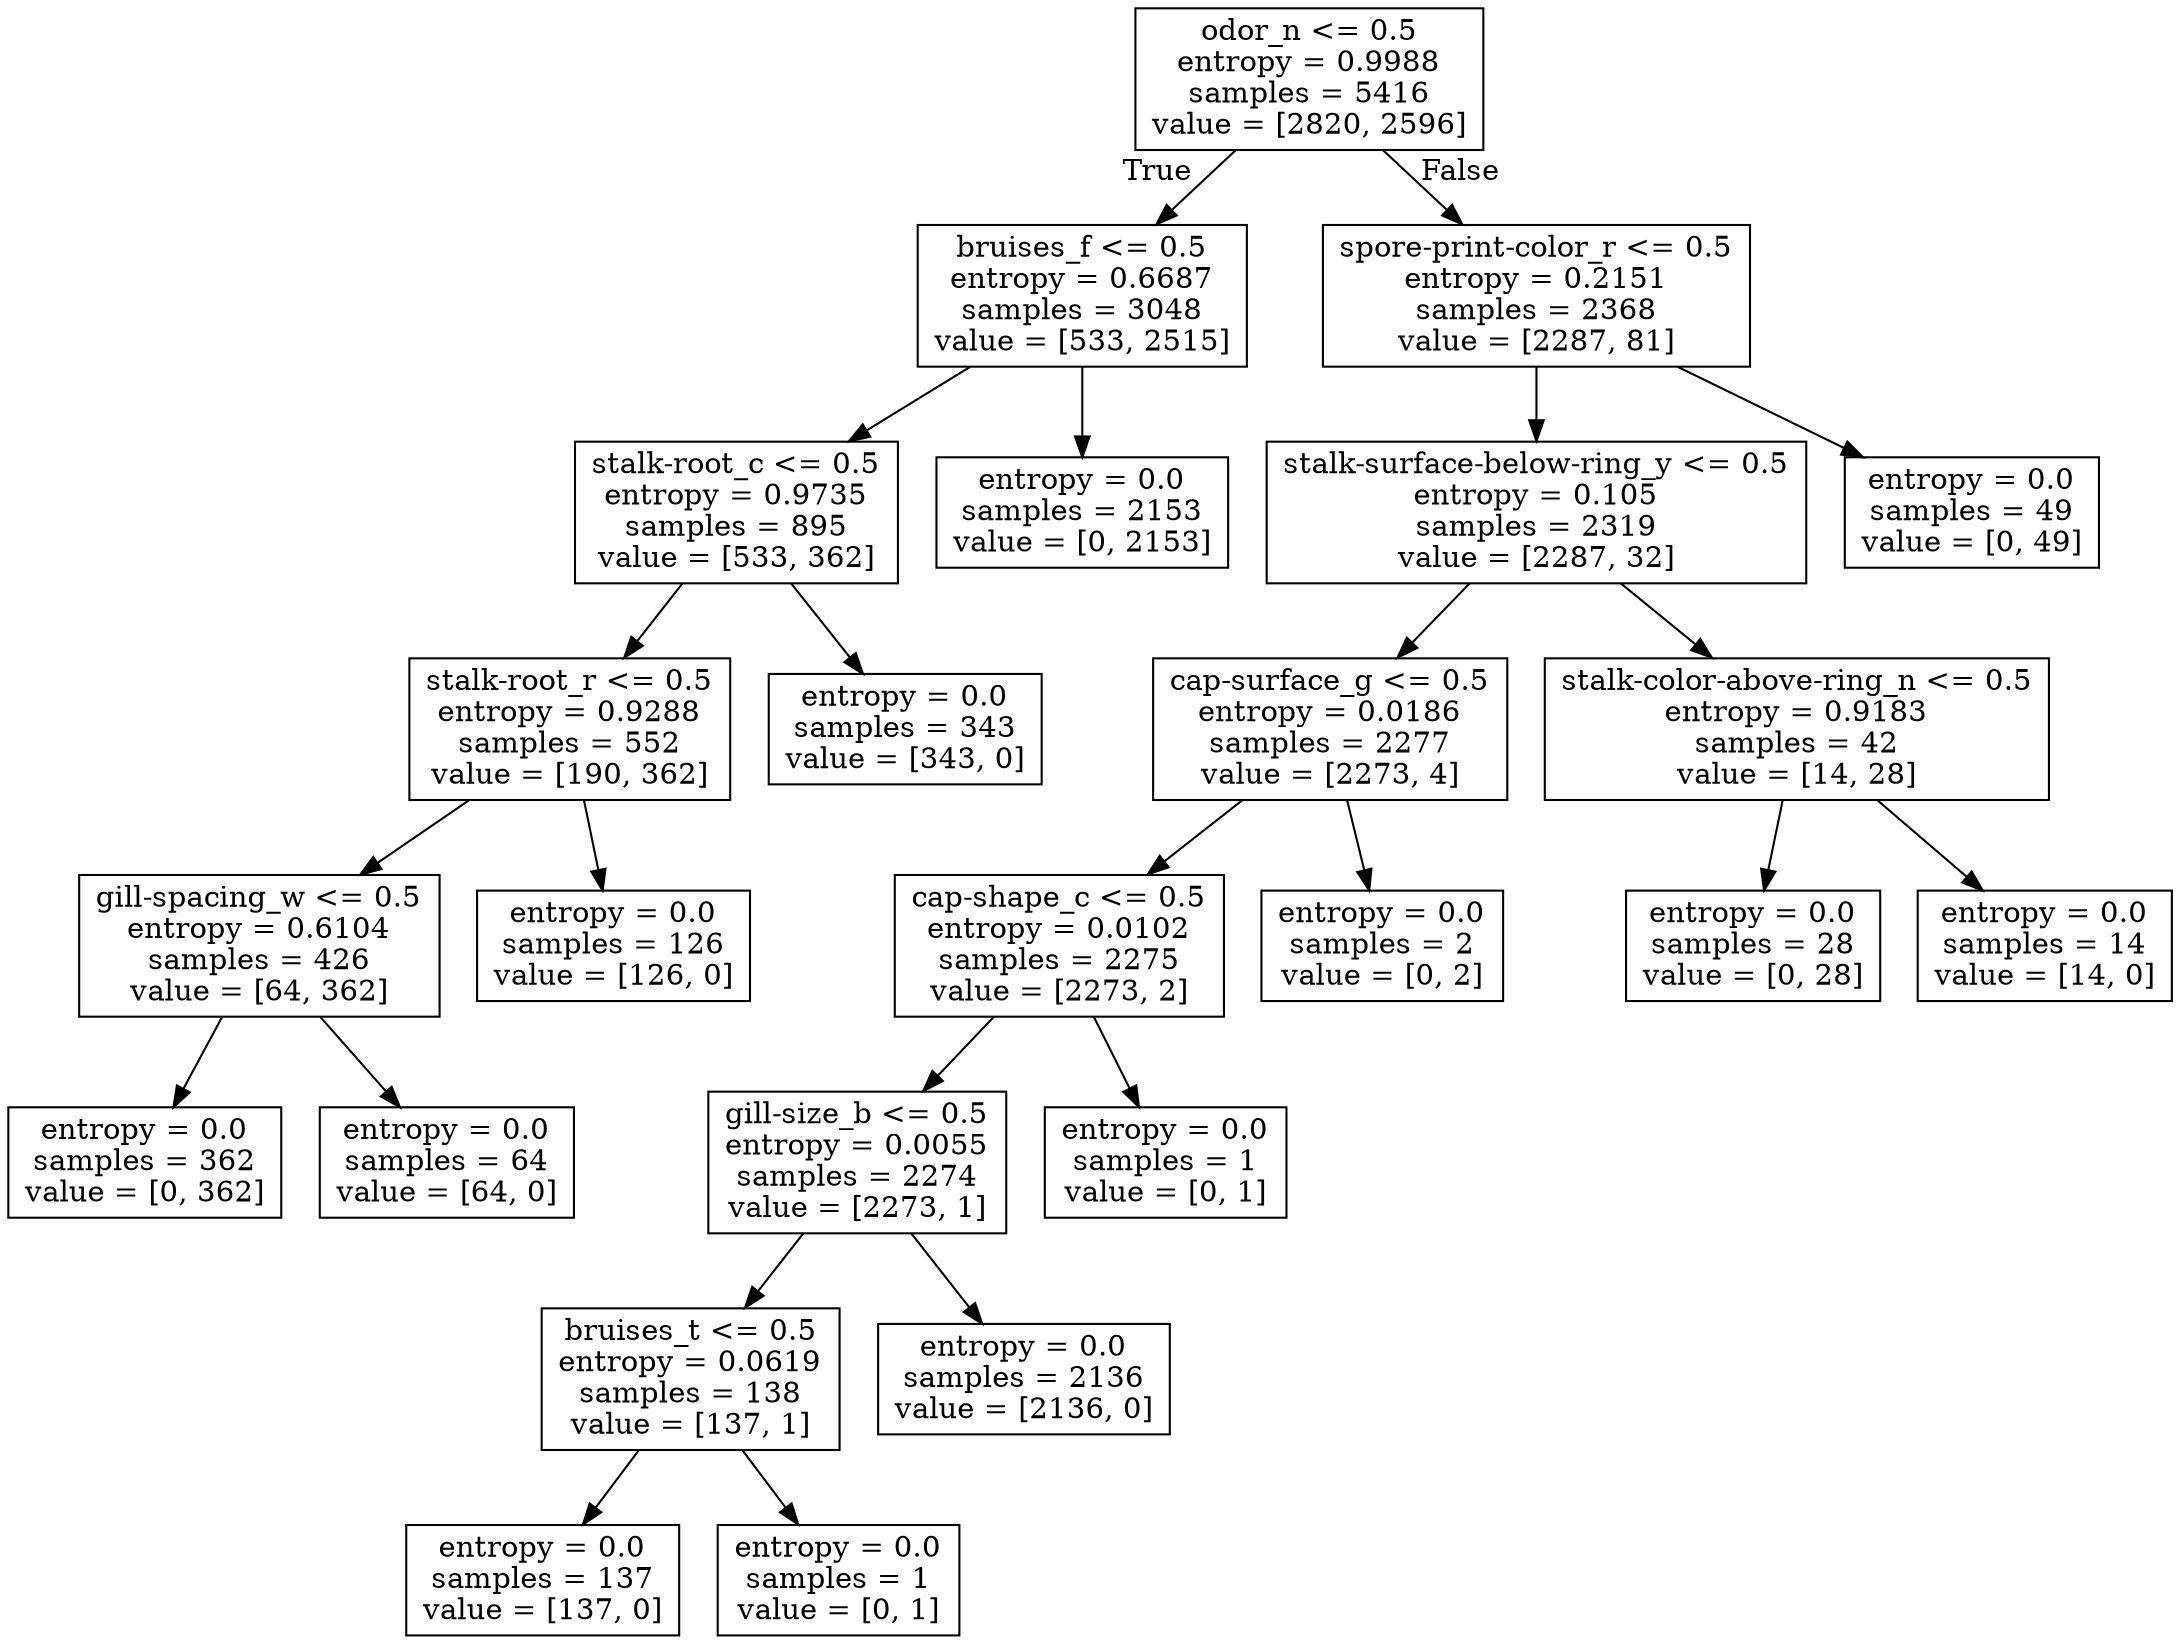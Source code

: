 digraph Tree {
node [shape=box] ;
0 [label="odor_n <= 0.5\nentropy = 0.9988\nsamples = 5416\nvalue = [2820, 2596]"] ;
1 [label="bruises_f <= 0.5\nentropy = 0.6687\nsamples = 3048\nvalue = [533, 2515]"] ;
0 -> 1 [labeldistance=2.5, labelangle=45, headlabel="True"] ;
2 [label="stalk-root_c <= 0.5\nentropy = 0.9735\nsamples = 895\nvalue = [533, 362]"] ;
1 -> 2 ;
3 [label="stalk-root_r <= 0.5\nentropy = 0.9288\nsamples = 552\nvalue = [190, 362]"] ;
2 -> 3 ;
4 [label="gill-spacing_w <= 0.5\nentropy = 0.6104\nsamples = 426\nvalue = [64, 362]"] ;
3 -> 4 ;
5 [label="entropy = 0.0\nsamples = 362\nvalue = [0, 362]"] ;
4 -> 5 ;
6 [label="entropy = 0.0\nsamples = 64\nvalue = [64, 0]"] ;
4 -> 6 ;
7 [label="entropy = 0.0\nsamples = 126\nvalue = [126, 0]"] ;
3 -> 7 ;
8 [label="entropy = 0.0\nsamples = 343\nvalue = [343, 0]"] ;
2 -> 8 ;
9 [label="entropy = 0.0\nsamples = 2153\nvalue = [0, 2153]"] ;
1 -> 9 ;
10 [label="spore-print-color_r <= 0.5\nentropy = 0.2151\nsamples = 2368\nvalue = [2287, 81]"] ;
0 -> 10 [labeldistance=2.5, labelangle=-45, headlabel="False"] ;
11 [label="stalk-surface-below-ring_y <= 0.5\nentropy = 0.105\nsamples = 2319\nvalue = [2287, 32]"] ;
10 -> 11 ;
12 [label="cap-surface_g <= 0.5\nentropy = 0.0186\nsamples = 2277\nvalue = [2273, 4]"] ;
11 -> 12 ;
13 [label="cap-shape_c <= 0.5\nentropy = 0.0102\nsamples = 2275\nvalue = [2273, 2]"] ;
12 -> 13 ;
14 [label="gill-size_b <= 0.5\nentropy = 0.0055\nsamples = 2274\nvalue = [2273, 1]"] ;
13 -> 14 ;
15 [label="bruises_t <= 0.5\nentropy = 0.0619\nsamples = 138\nvalue = [137, 1]"] ;
14 -> 15 ;
16 [label="entropy = 0.0\nsamples = 137\nvalue = [137, 0]"] ;
15 -> 16 ;
17 [label="entropy = 0.0\nsamples = 1\nvalue = [0, 1]"] ;
15 -> 17 ;
18 [label="entropy = 0.0\nsamples = 2136\nvalue = [2136, 0]"] ;
14 -> 18 ;
19 [label="entropy = 0.0\nsamples = 1\nvalue = [0, 1]"] ;
13 -> 19 ;
20 [label="entropy = 0.0\nsamples = 2\nvalue = [0, 2]"] ;
12 -> 20 ;
21 [label="stalk-color-above-ring_n <= 0.5\nentropy = 0.9183\nsamples = 42\nvalue = [14, 28]"] ;
11 -> 21 ;
22 [label="entropy = 0.0\nsamples = 28\nvalue = [0, 28]"] ;
21 -> 22 ;
23 [label="entropy = 0.0\nsamples = 14\nvalue = [14, 0]"] ;
21 -> 23 ;
24 [label="entropy = 0.0\nsamples = 49\nvalue = [0, 49]"] ;
10 -> 24 ;
}